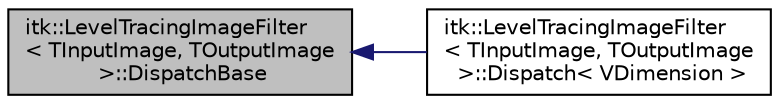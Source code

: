 digraph "itk::LevelTracingImageFilter&lt; TInputImage, TOutputImage &gt;::DispatchBase"
{
  bgcolor="transparent";
  edge [fontname="Helvetica",fontsize="10",labelfontname="Helvetica",labelfontsize="10"];
  node [fontname="Helvetica",fontsize="10",shape=record];
  rankdir="LR";
  Node0 [label="itk::LevelTracingImageFilter\l\< TInputImage, TOutputImage\l \>::DispatchBase",height=0.2,width=0.4,color="black", fillcolor="grey75", style="filled", fontcolor="black"];
  Node0 -> Node1 [dir="back",color="midnightblue",fontsize="10",style="solid",fontname="Helvetica"];
  Node1 [label="itk::LevelTracingImageFilter\l\< TInputImage, TOutputImage\l \>::Dispatch\< VDimension \>",height=0.2,width=0.4,color="black",URL="$structitk_1_1LevelTracingImageFilter_1_1Dispatch.html"];
}
